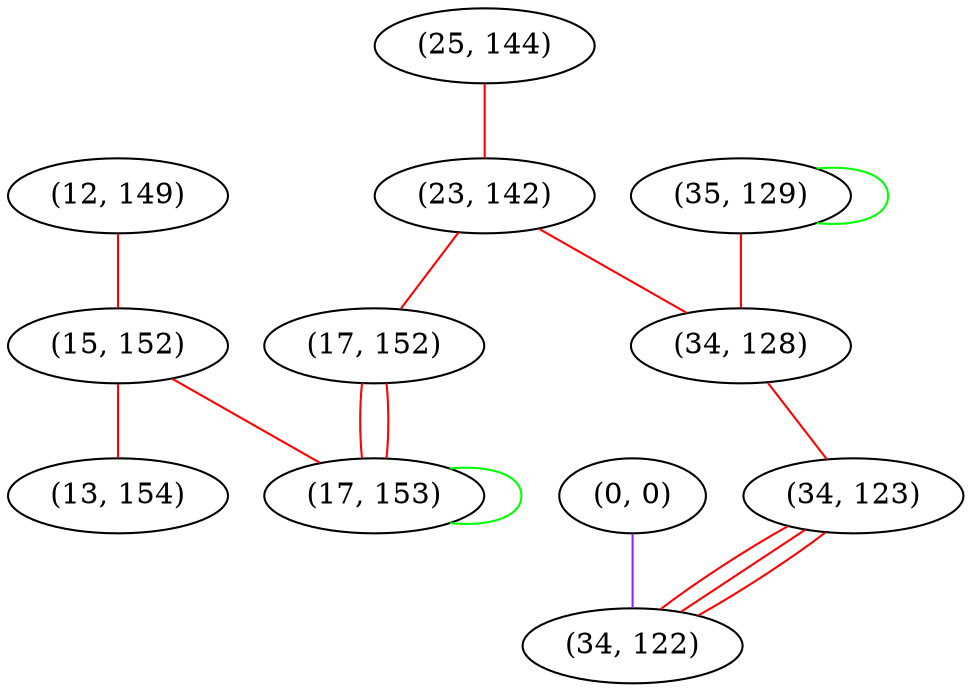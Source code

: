 graph "" {
"(12, 149)";
"(25, 144)";
"(0, 0)";
"(15, 152)";
"(35, 129)";
"(13, 154)";
"(23, 142)";
"(34, 128)";
"(17, 152)";
"(17, 153)";
"(34, 123)";
"(34, 122)";
"(12, 149)" -- "(15, 152)"  [color=red, key=0, weight=1];
"(25, 144)" -- "(23, 142)"  [color=red, key=0, weight=1];
"(0, 0)" -- "(34, 122)"  [color=purple, key=0, weight=4];
"(15, 152)" -- "(13, 154)"  [color=red, key=0, weight=1];
"(15, 152)" -- "(17, 153)"  [color=red, key=0, weight=1];
"(35, 129)" -- "(34, 128)"  [color=red, key=0, weight=1];
"(35, 129)" -- "(35, 129)"  [color=green, key=0, weight=2];
"(23, 142)" -- "(34, 128)"  [color=red, key=0, weight=1];
"(23, 142)" -- "(17, 152)"  [color=red, key=0, weight=1];
"(34, 128)" -- "(34, 123)"  [color=red, key=0, weight=1];
"(17, 152)" -- "(17, 153)"  [color=red, key=0, weight=1];
"(17, 152)" -- "(17, 153)"  [color=red, key=1, weight=1];
"(17, 153)" -- "(17, 153)"  [color=green, key=0, weight=2];
"(34, 123)" -- "(34, 122)"  [color=red, key=0, weight=1];
"(34, 123)" -- "(34, 122)"  [color=red, key=1, weight=1];
"(34, 123)" -- "(34, 122)"  [color=red, key=2, weight=1];
}
